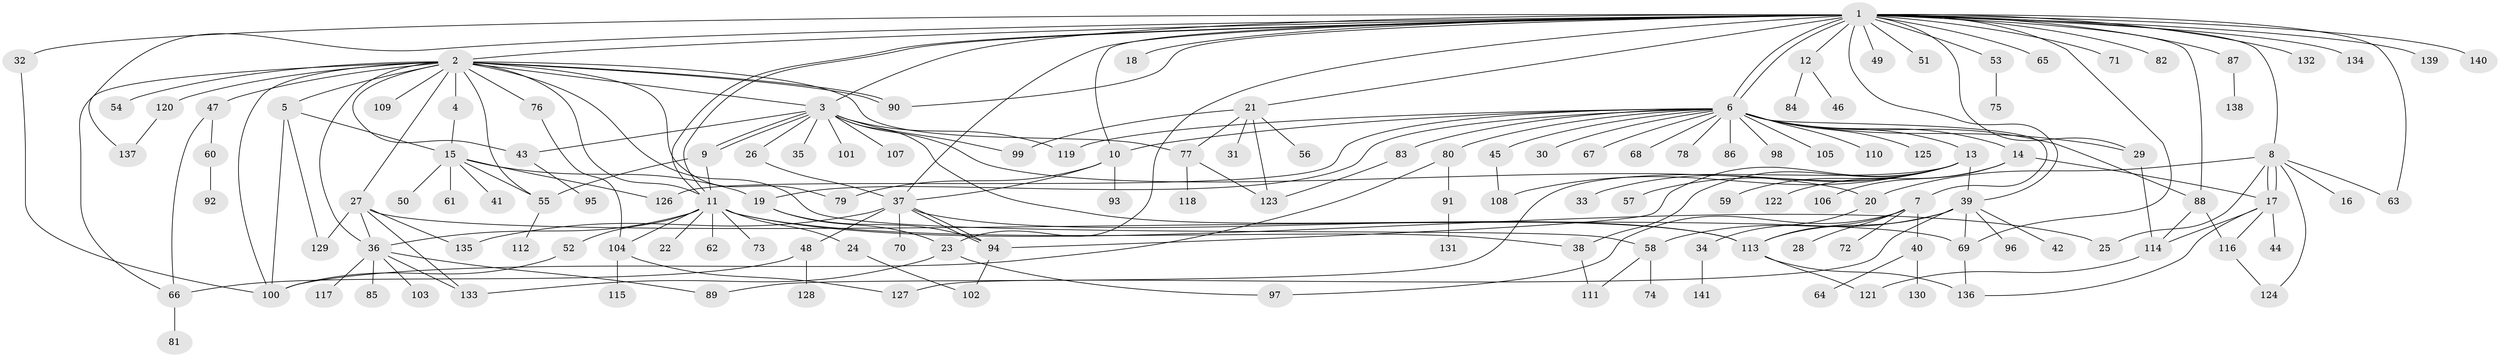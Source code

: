 // coarse degree distribution, {31: 0.00909090909090909, 20: 0.00909090909090909, 12: 0.00909090909090909, 2: 0.17272727272727273, 6: 0.02727272727272727, 25: 0.00909090909090909, 7: 0.01818181818181818, 8: 0.045454545454545456, 5: 0.02727272727272727, 13: 0.00909090909090909, 9: 0.00909090909090909, 3: 0.10909090909090909, 1: 0.5, 4: 0.045454545454545456}
// Generated by graph-tools (version 1.1) at 2025/41/03/06/25 10:41:49]
// undirected, 141 vertices, 209 edges
graph export_dot {
graph [start="1"]
  node [color=gray90,style=filled];
  1;
  2;
  3;
  4;
  5;
  6;
  7;
  8;
  9;
  10;
  11;
  12;
  13;
  14;
  15;
  16;
  17;
  18;
  19;
  20;
  21;
  22;
  23;
  24;
  25;
  26;
  27;
  28;
  29;
  30;
  31;
  32;
  33;
  34;
  35;
  36;
  37;
  38;
  39;
  40;
  41;
  42;
  43;
  44;
  45;
  46;
  47;
  48;
  49;
  50;
  51;
  52;
  53;
  54;
  55;
  56;
  57;
  58;
  59;
  60;
  61;
  62;
  63;
  64;
  65;
  66;
  67;
  68;
  69;
  70;
  71;
  72;
  73;
  74;
  75;
  76;
  77;
  78;
  79;
  80;
  81;
  82;
  83;
  84;
  85;
  86;
  87;
  88;
  89;
  90;
  91;
  92;
  93;
  94;
  95;
  96;
  97;
  98;
  99;
  100;
  101;
  102;
  103;
  104;
  105;
  106;
  107;
  108;
  109;
  110;
  111;
  112;
  113;
  114;
  115;
  116;
  117;
  118;
  119;
  120;
  121;
  122;
  123;
  124;
  125;
  126;
  127;
  128;
  129;
  130;
  131;
  132;
  133;
  134;
  135;
  136;
  137;
  138;
  139;
  140;
  141;
  1 -- 2;
  1 -- 3;
  1 -- 6;
  1 -- 6;
  1 -- 8;
  1 -- 10;
  1 -- 11;
  1 -- 11;
  1 -- 12;
  1 -- 18;
  1 -- 21;
  1 -- 23;
  1 -- 29;
  1 -- 32;
  1 -- 37;
  1 -- 39;
  1 -- 49;
  1 -- 51;
  1 -- 53;
  1 -- 63;
  1 -- 65;
  1 -- 69;
  1 -- 71;
  1 -- 82;
  1 -- 87;
  1 -- 88;
  1 -- 90;
  1 -- 132;
  1 -- 134;
  1 -- 137;
  1 -- 139;
  1 -- 140;
  2 -- 3;
  2 -- 4;
  2 -- 5;
  2 -- 11;
  2 -- 27;
  2 -- 36;
  2 -- 43;
  2 -- 47;
  2 -- 54;
  2 -- 55;
  2 -- 58;
  2 -- 66;
  2 -- 76;
  2 -- 77;
  2 -- 79;
  2 -- 90;
  2 -- 90;
  2 -- 100;
  2 -- 109;
  2 -- 120;
  3 -- 9;
  3 -- 9;
  3 -- 20;
  3 -- 26;
  3 -- 35;
  3 -- 43;
  3 -- 99;
  3 -- 101;
  3 -- 107;
  3 -- 113;
  3 -- 119;
  4 -- 15;
  5 -- 15;
  5 -- 100;
  5 -- 129;
  6 -- 7;
  6 -- 10;
  6 -- 13;
  6 -- 14;
  6 -- 19;
  6 -- 29;
  6 -- 30;
  6 -- 45;
  6 -- 67;
  6 -- 68;
  6 -- 78;
  6 -- 80;
  6 -- 83;
  6 -- 86;
  6 -- 88;
  6 -- 98;
  6 -- 105;
  6 -- 110;
  6 -- 119;
  6 -- 125;
  6 -- 126;
  7 -- 28;
  7 -- 40;
  7 -- 72;
  7 -- 97;
  7 -- 113;
  8 -- 16;
  8 -- 17;
  8 -- 17;
  8 -- 20;
  8 -- 25;
  8 -- 63;
  8 -- 124;
  9 -- 11;
  9 -- 55;
  10 -- 37;
  10 -- 79;
  10 -- 93;
  11 -- 22;
  11 -- 24;
  11 -- 25;
  11 -- 36;
  11 -- 38;
  11 -- 52;
  11 -- 62;
  11 -- 73;
  11 -- 104;
  12 -- 46;
  12 -- 84;
  13 -- 33;
  13 -- 38;
  13 -- 39;
  13 -- 57;
  13 -- 59;
  13 -- 89;
  13 -- 94;
  13 -- 108;
  14 -- 17;
  14 -- 106;
  14 -- 122;
  15 -- 19;
  15 -- 41;
  15 -- 50;
  15 -- 55;
  15 -- 61;
  15 -- 126;
  17 -- 44;
  17 -- 114;
  17 -- 116;
  17 -- 136;
  19 -- 23;
  19 -- 94;
  20 -- 34;
  21 -- 31;
  21 -- 56;
  21 -- 77;
  21 -- 99;
  21 -- 123;
  23 -- 97;
  23 -- 133;
  24 -- 102;
  26 -- 37;
  27 -- 36;
  27 -- 69;
  27 -- 129;
  27 -- 133;
  27 -- 135;
  29 -- 114;
  32 -- 100;
  34 -- 141;
  36 -- 85;
  36 -- 89;
  36 -- 103;
  36 -- 117;
  36 -- 133;
  37 -- 48;
  37 -- 70;
  37 -- 94;
  37 -- 94;
  37 -- 113;
  37 -- 135;
  38 -- 111;
  39 -- 42;
  39 -- 58;
  39 -- 69;
  39 -- 96;
  39 -- 113;
  39 -- 127;
  40 -- 64;
  40 -- 130;
  43 -- 95;
  45 -- 108;
  47 -- 60;
  47 -- 66;
  48 -- 66;
  48 -- 128;
  52 -- 100;
  53 -- 75;
  55 -- 112;
  58 -- 74;
  58 -- 111;
  60 -- 92;
  66 -- 81;
  69 -- 136;
  76 -- 104;
  77 -- 118;
  77 -- 123;
  80 -- 91;
  80 -- 100;
  83 -- 123;
  87 -- 138;
  88 -- 114;
  88 -- 116;
  91 -- 131;
  94 -- 102;
  104 -- 115;
  104 -- 127;
  113 -- 121;
  113 -- 136;
  114 -- 121;
  116 -- 124;
  120 -- 137;
}
